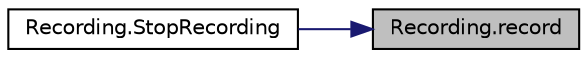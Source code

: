 digraph "Recording.record"
{
 // LATEX_PDF_SIZE
  edge [fontname="Helvetica",fontsize="10",labelfontname="Helvetica",labelfontsize="10"];
  node [fontname="Helvetica",fontsize="10",shape=record];
  rankdir="RL";
  Node1 [label="Recording.record",height=0.2,width=0.4,color="black", fillcolor="grey75", style="filled", fontcolor="black",tooltip=" "];
  Node1 -> Node2 [dir="back",color="midnightblue",fontsize="10",style="solid",fontname="Helvetica"];
  Node2 [label="Recording.StopRecording",height=0.2,width=0.4,color="black", fillcolor="white", style="filled",URL="$class_recording.html#afb3c0ebfe839c144dcc8e8e08b5f358e",tooltip=" "];
}
